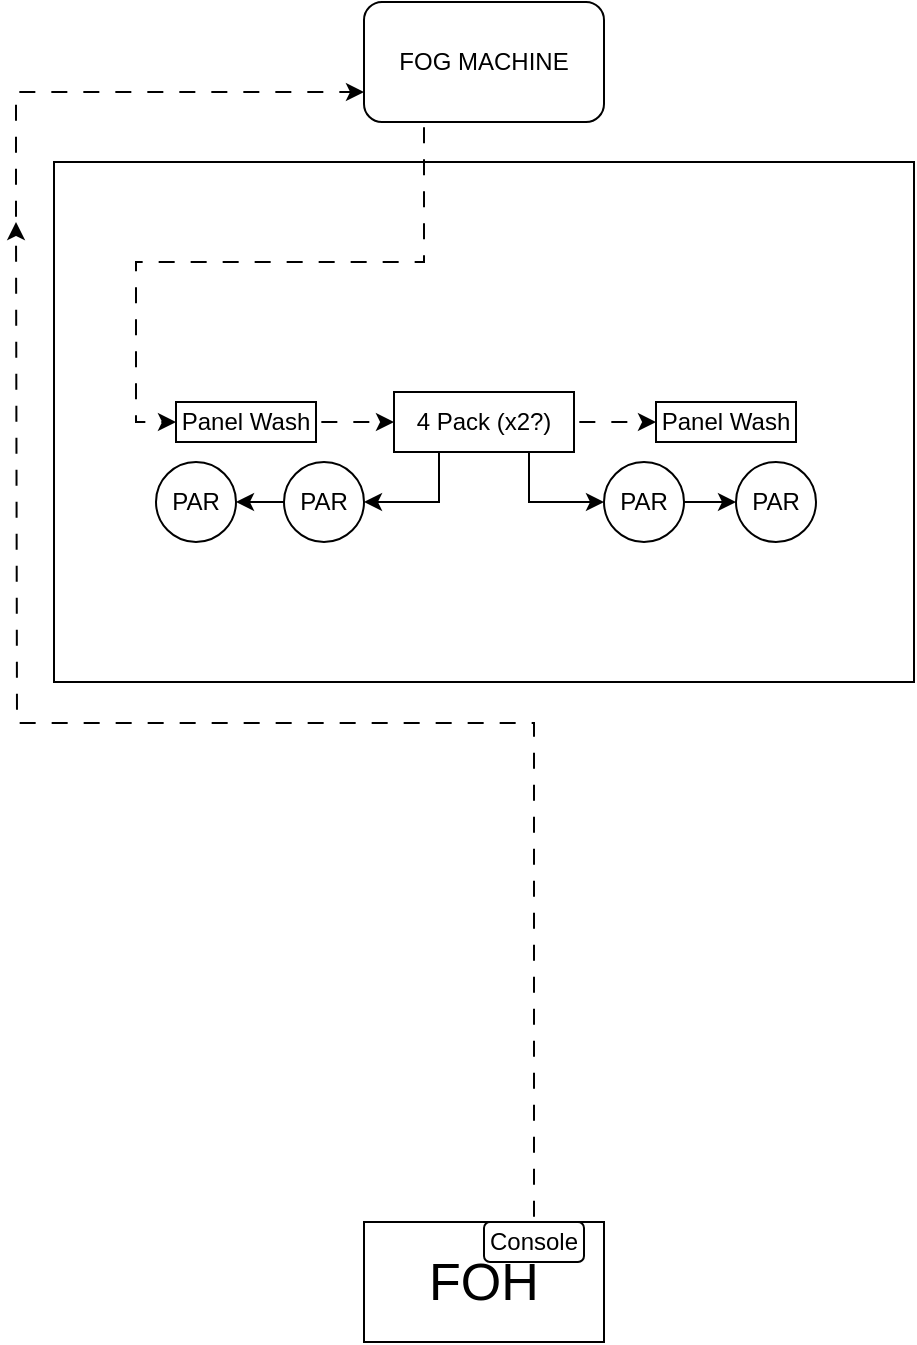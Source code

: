 <mxfile version="24.4.10" type="github">
  <diagram name="Page-1" id="_gJ4twYAfa6apUsHGWLO">
    <mxGraphModel dx="1092" dy="601" grid="1" gridSize="10" guides="1" tooltips="1" connect="1" arrows="1" fold="1" page="1" pageScale="1" pageWidth="827" pageHeight="1169" math="0" shadow="0">
      <root>
        <mxCell id="0" />
        <mxCell id="1" parent="0" />
        <mxCell id="ZpS2At7zRgrmyqsLeNAp-2" value="" style="rounded=0;whiteSpace=wrap;html=1;" parent="1" vertex="1">
          <mxGeometry x="199" y="160" width="430" height="260" as="geometry" />
        </mxCell>
        <mxCell id="UfJRBSP3N3LcTmJF_Snw-5" style="edgeStyle=orthogonalEdgeStyle;rounded=0;orthogonalLoop=1;jettySize=auto;html=1;exitX=0.25;exitY=1;exitDx=0;exitDy=0;entryX=0;entryY=0.5;entryDx=0;entryDy=0;shadow=0;flowAnimation=1;" edge="1" parent="1" source="ZpS2At7zRgrmyqsLeNAp-1" target="UfJRBSP3N3LcTmJF_Snw-3">
          <mxGeometry relative="1" as="geometry" />
        </mxCell>
        <mxCell id="ZpS2At7zRgrmyqsLeNAp-1" value="FOG MACHINE" style="rounded=1;whiteSpace=wrap;html=1;" parent="1" vertex="1">
          <mxGeometry x="354" y="80" width="120" height="60" as="geometry" />
        </mxCell>
        <mxCell id="ZpS2At7zRgrmyqsLeNAp-3" value="&lt;font style=&quot;font-size: 26px;&quot;&gt;FOH&lt;/font&gt;" style="rounded=0;whiteSpace=wrap;html=1;" parent="1" vertex="1">
          <mxGeometry x="354" y="690" width="120" height="60" as="geometry" />
        </mxCell>
        <mxCell id="UfJRBSP3N3LcTmJF_Snw-1" style="edgeStyle=orthogonalEdgeStyle;rounded=0;orthogonalLoop=1;jettySize=auto;html=1;exitX=0.5;exitY=0;exitDx=0;exitDy=0;flowAnimation=1;" edge="1" parent="1" source="ZpS2At7zRgrmyqsLeNAp-4">
          <mxGeometry relative="1" as="geometry">
            <mxPoint x="180" y="190" as="targetPoint" />
          </mxGeometry>
        </mxCell>
        <mxCell id="ZpS2At7zRgrmyqsLeNAp-4" value="Console" style="rounded=1;whiteSpace=wrap;html=1;" parent="1" vertex="1">
          <mxGeometry x="414" y="690" width="50" height="20" as="geometry" />
        </mxCell>
        <mxCell id="UfJRBSP3N3LcTmJF_Snw-2" value="" style="edgeStyle=none;orthogonalLoop=1;jettySize=auto;html=1;rounded=0;entryX=0;entryY=0.75;entryDx=0;entryDy=0;flowAnimation=1;" edge="1" parent="1" target="ZpS2At7zRgrmyqsLeNAp-1">
          <mxGeometry width="100" relative="1" as="geometry">
            <mxPoint x="180" y="190" as="sourcePoint" />
            <mxPoint x="170" y="110" as="targetPoint" />
            <Array as="points">
              <mxPoint x="180" y="125" />
            </Array>
          </mxGeometry>
        </mxCell>
        <mxCell id="UfJRBSP3N3LcTmJF_Snw-7" style="edgeStyle=orthogonalEdgeStyle;rounded=0;orthogonalLoop=1;jettySize=auto;html=1;exitX=1;exitY=0.5;exitDx=0;exitDy=0;entryX=0;entryY=0.5;entryDx=0;entryDy=0;flowAnimation=1;" edge="1" parent="1" source="UfJRBSP3N3LcTmJF_Snw-3" target="UfJRBSP3N3LcTmJF_Snw-6">
          <mxGeometry relative="1" as="geometry" />
        </mxCell>
        <mxCell id="UfJRBSP3N3LcTmJF_Snw-3" value="Panel Wash" style="rounded=0;whiteSpace=wrap;html=1;" vertex="1" parent="1">
          <mxGeometry x="260" y="280" width="70" height="20" as="geometry" />
        </mxCell>
        <mxCell id="UfJRBSP3N3LcTmJF_Snw-4" value="Panel Wash" style="rounded=0;whiteSpace=wrap;html=1;" vertex="1" parent="1">
          <mxGeometry x="500" y="280" width="70" height="20" as="geometry" />
        </mxCell>
        <mxCell id="UfJRBSP3N3LcTmJF_Snw-8" style="edgeStyle=orthogonalEdgeStyle;rounded=0;orthogonalLoop=1;jettySize=auto;html=1;exitX=1;exitY=0.5;exitDx=0;exitDy=0;entryX=0;entryY=0.5;entryDx=0;entryDy=0;flowAnimation=1;" edge="1" parent="1" source="UfJRBSP3N3LcTmJF_Snw-6" target="UfJRBSP3N3LcTmJF_Snw-4">
          <mxGeometry relative="1" as="geometry" />
        </mxCell>
        <mxCell id="UfJRBSP3N3LcTmJF_Snw-13" style="edgeStyle=orthogonalEdgeStyle;rounded=0;orthogonalLoop=1;jettySize=auto;html=1;exitX=0.25;exitY=1;exitDx=0;exitDy=0;entryX=1;entryY=0.5;entryDx=0;entryDy=0;" edge="1" parent="1" source="UfJRBSP3N3LcTmJF_Snw-6" target="UfJRBSP3N3LcTmJF_Snw-9">
          <mxGeometry relative="1" as="geometry" />
        </mxCell>
        <mxCell id="UfJRBSP3N3LcTmJF_Snw-14" style="edgeStyle=orthogonalEdgeStyle;rounded=0;orthogonalLoop=1;jettySize=auto;html=1;exitX=0.75;exitY=1;exitDx=0;exitDy=0;entryX=0;entryY=0.5;entryDx=0;entryDy=0;" edge="1" parent="1" source="UfJRBSP3N3LcTmJF_Snw-6" target="UfJRBSP3N3LcTmJF_Snw-11">
          <mxGeometry relative="1" as="geometry" />
        </mxCell>
        <mxCell id="UfJRBSP3N3LcTmJF_Snw-6" value="4 Pack (x2?)" style="rounded=0;whiteSpace=wrap;html=1;" vertex="1" parent="1">
          <mxGeometry x="369" y="275" width="90" height="30" as="geometry" />
        </mxCell>
        <mxCell id="UfJRBSP3N3LcTmJF_Snw-17" style="edgeStyle=orthogonalEdgeStyle;rounded=0;orthogonalLoop=1;jettySize=auto;html=1;exitX=0;exitY=0.5;exitDx=0;exitDy=0;entryX=1;entryY=0.5;entryDx=0;entryDy=0;" edge="1" parent="1" source="UfJRBSP3N3LcTmJF_Snw-9" target="UfJRBSP3N3LcTmJF_Snw-16">
          <mxGeometry relative="1" as="geometry" />
        </mxCell>
        <mxCell id="UfJRBSP3N3LcTmJF_Snw-9" value="PAR" style="ellipse;whiteSpace=wrap;html=1;aspect=fixed;" vertex="1" parent="1">
          <mxGeometry x="314" y="310" width="40" height="40" as="geometry" />
        </mxCell>
        <mxCell id="UfJRBSP3N3LcTmJF_Snw-18" style="edgeStyle=orthogonalEdgeStyle;rounded=0;orthogonalLoop=1;jettySize=auto;html=1;exitX=1;exitY=0.5;exitDx=0;exitDy=0;entryX=0;entryY=0.5;entryDx=0;entryDy=0;" edge="1" parent="1" source="UfJRBSP3N3LcTmJF_Snw-11" target="UfJRBSP3N3LcTmJF_Snw-15">
          <mxGeometry relative="1" as="geometry" />
        </mxCell>
        <mxCell id="UfJRBSP3N3LcTmJF_Snw-11" value="PAR" style="ellipse;whiteSpace=wrap;html=1;aspect=fixed;" vertex="1" parent="1">
          <mxGeometry x="474" y="310" width="40" height="40" as="geometry" />
        </mxCell>
        <mxCell id="UfJRBSP3N3LcTmJF_Snw-15" value="PAR" style="ellipse;whiteSpace=wrap;html=1;aspect=fixed;" vertex="1" parent="1">
          <mxGeometry x="540" y="310" width="40" height="40" as="geometry" />
        </mxCell>
        <mxCell id="UfJRBSP3N3LcTmJF_Snw-16" value="PAR" style="ellipse;whiteSpace=wrap;html=1;aspect=fixed;" vertex="1" parent="1">
          <mxGeometry x="250" y="310" width="40" height="40" as="geometry" />
        </mxCell>
      </root>
    </mxGraphModel>
  </diagram>
</mxfile>
